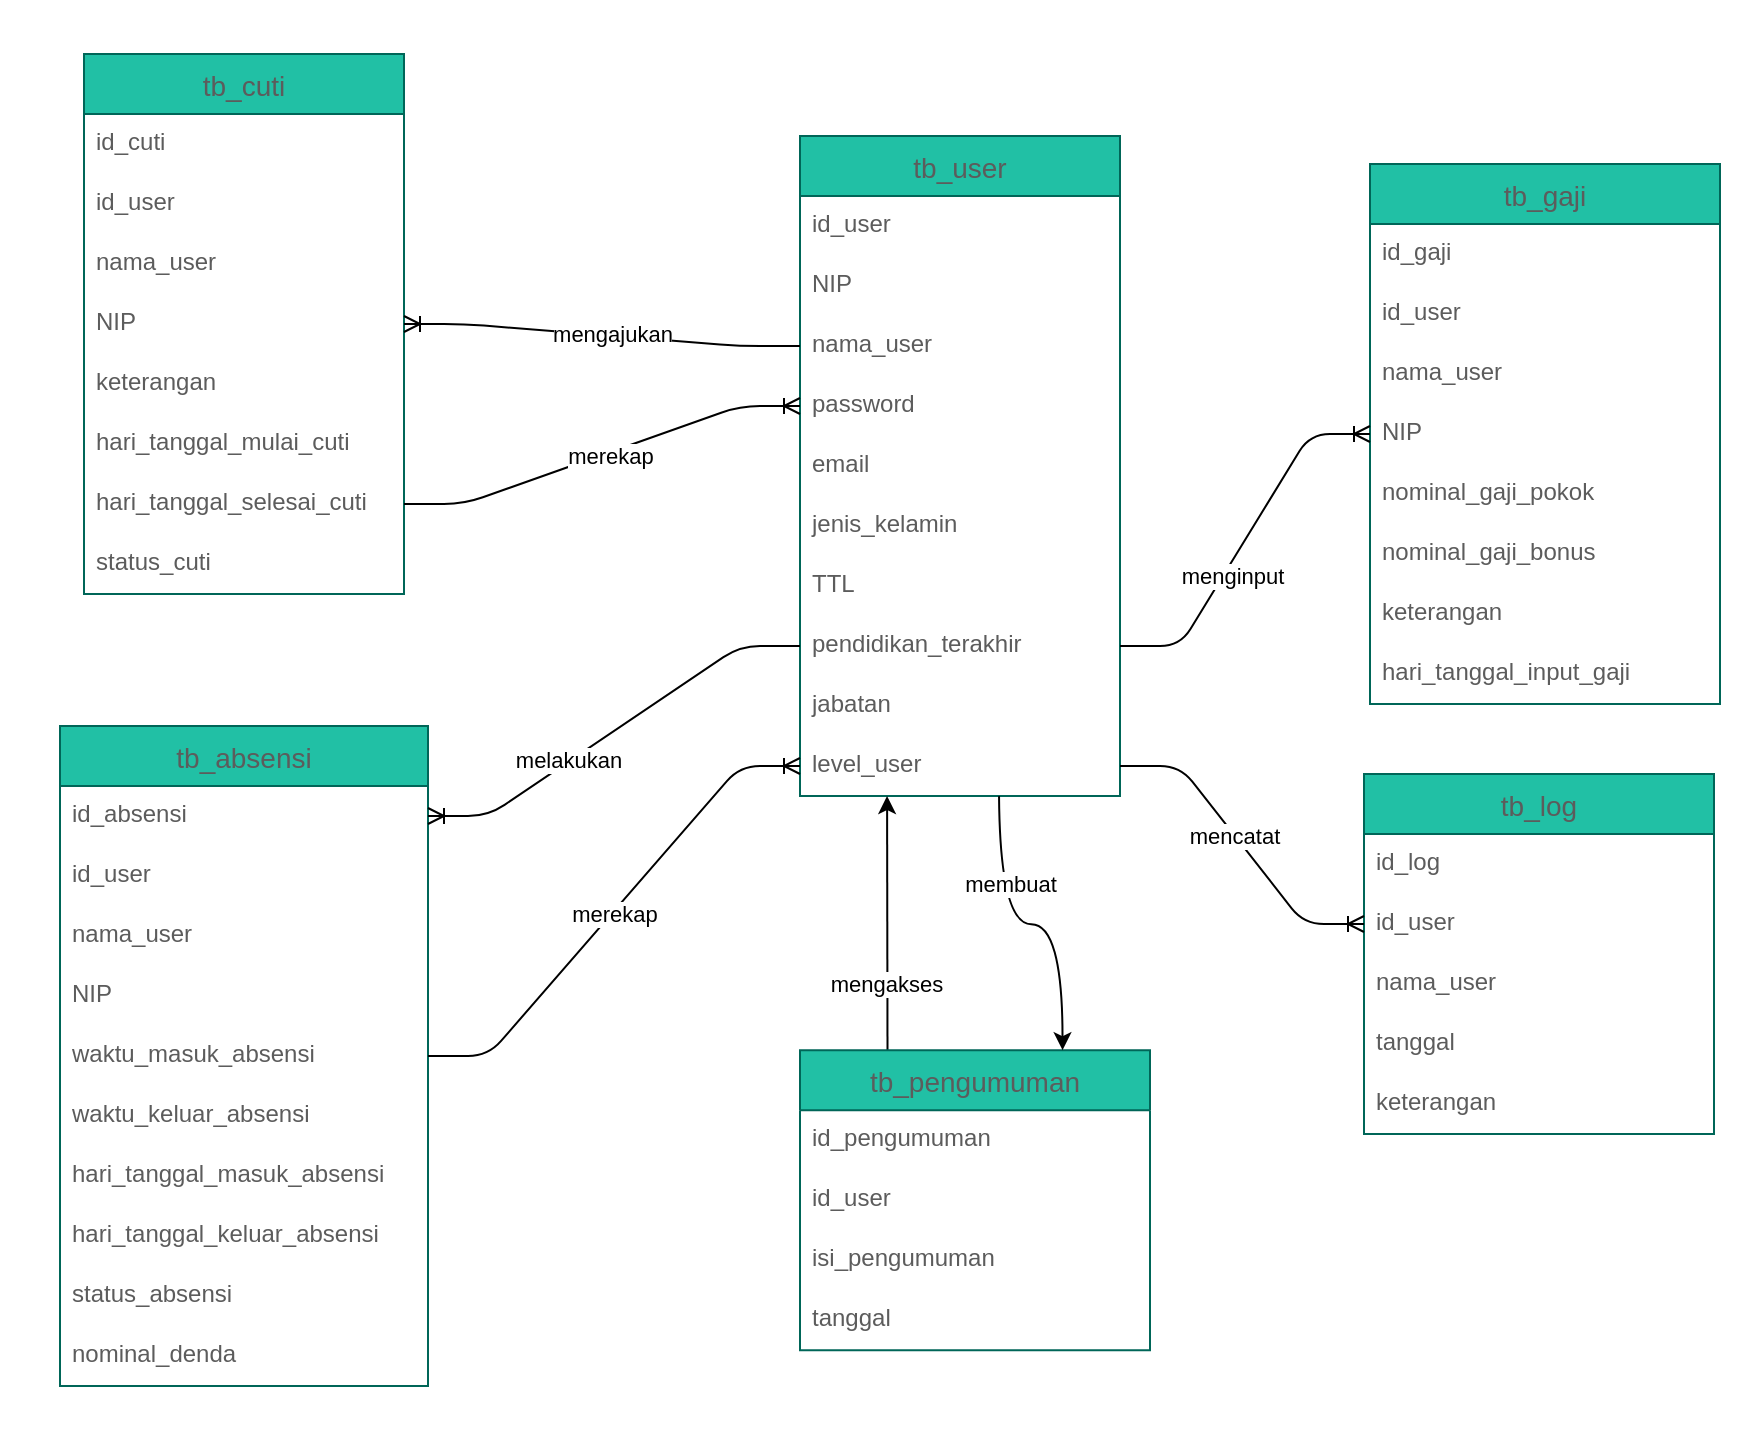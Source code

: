 <mxfile version="13.9.9" type="device" pages="2"><diagram id="yE2s0ZdGn4SYqbGkqPwy" name="Physical Data Model"><mxGraphModel dx="1246" dy="904" grid="0" gridSize="10" guides="1" tooltips="1" connect="1" arrows="1" fold="1" page="0" pageScale="1" pageWidth="1169" pageHeight="827" math="0" shadow="0"><root><mxCell id="0"/><mxCell id="1" parent="0"/><mxCell id="NCwR-m-VZwosmpb5Wl1n-64" value="" style="rounded=0;whiteSpace=wrap;html=1;strokeColor=none;" parent="1" vertex="1"><mxGeometry x="-44" y="-309" width="877" height="724" as="geometry"/></mxCell><mxCell id="5oRU_HmsjDLAR6y5BqNZ-11" value="tb_user" style="swimlane;fontStyle=0;childLayout=stackLayout;horizontal=1;startSize=30;horizontalStack=0;resizeParent=1;resizeParentMax=0;resizeLast=0;collapsible=1;marginBottom=0;align=center;fontSize=14;fillColor=#21C0A5;strokeColor=#006658;fontColor=#5C5C5C;" parent="1" vertex="1"><mxGeometry x="356" y="-241" width="160" height="330" as="geometry"><mxRectangle x="154" y="-238" width="81" height="26" as="alternateBounds"/></mxGeometry></mxCell><mxCell id="5oRU_HmsjDLAR6y5BqNZ-12" value="id_user " style="text;strokeColor=none;fillColor=none;spacingLeft=4;spacingRight=4;overflow=hidden;rotatable=0;points=[[0,0.5],[1,0.5]];portConstraint=eastwest;fontSize=12;fontColor=#5C5C5C;" parent="5oRU_HmsjDLAR6y5BqNZ-11" vertex="1"><mxGeometry y="30" width="160" height="30" as="geometry"/></mxCell><mxCell id="5oRU_HmsjDLAR6y5BqNZ-33" value="NIP" style="text;strokeColor=none;fillColor=none;spacingLeft=4;spacingRight=4;overflow=hidden;rotatable=0;points=[[0,0.5],[1,0.5]];portConstraint=eastwest;fontSize=12;imageAspect=1;fontColor=#5C5C5C;" parent="5oRU_HmsjDLAR6y5BqNZ-11" vertex="1"><mxGeometry y="60" width="160" height="30" as="geometry"/></mxCell><mxCell id="5oRU_HmsjDLAR6y5BqNZ-13" value="nama_user" style="text;strokeColor=none;fillColor=none;spacingLeft=4;spacingRight=4;overflow=hidden;rotatable=0;points=[[0,0.5],[1,0.5]];portConstraint=eastwest;fontSize=12;fontColor=#5C5C5C;" parent="5oRU_HmsjDLAR6y5BqNZ-11" vertex="1"><mxGeometry y="90" width="160" height="30" as="geometry"/></mxCell><mxCell id="5oRU_HmsjDLAR6y5BqNZ-31" value="password" style="text;strokeColor=none;fillColor=none;spacingLeft=4;spacingRight=4;overflow=hidden;rotatable=0;points=[[0,0.5],[1,0.5]];portConstraint=eastwest;fontSize=12;imageAspect=1;fontColor=#5C5C5C;" parent="5oRU_HmsjDLAR6y5BqNZ-11" vertex="1"><mxGeometry y="120" width="160" height="30" as="geometry"/></mxCell><mxCell id="iVsZ1iLlp4xaw7LtCXSG-1" value="email" style="text;strokeColor=none;fillColor=none;spacingLeft=4;spacingRight=4;overflow=hidden;rotatable=0;points=[[0,0.5],[1,0.5]];portConstraint=eastwest;fontSize=12;imageAspect=1;fontColor=#5C5C5C;" parent="5oRU_HmsjDLAR6y5BqNZ-11" vertex="1"><mxGeometry y="150" width="160" height="30" as="geometry"/></mxCell><mxCell id="5oRU_HmsjDLAR6y5BqNZ-34" value="jenis_kelamin" style="text;strokeColor=none;fillColor=none;spacingLeft=4;spacingRight=4;overflow=hidden;rotatable=0;points=[[0,0.5],[1,0.5]];portConstraint=eastwest;fontSize=12;imageAspect=1;fontColor=#5C5C5C;" parent="5oRU_HmsjDLAR6y5BqNZ-11" vertex="1"><mxGeometry y="180" width="160" height="30" as="geometry"/></mxCell><mxCell id="5oRU_HmsjDLAR6y5BqNZ-36" value="TTL" style="text;strokeColor=none;fillColor=none;spacingLeft=4;spacingRight=4;overflow=hidden;rotatable=0;points=[[0,0.5],[1,0.5]];portConstraint=eastwest;fontSize=12;imageAspect=1;fontColor=#5C5C5C;" parent="5oRU_HmsjDLAR6y5BqNZ-11" vertex="1"><mxGeometry y="210" width="160" height="30" as="geometry"/></mxCell><mxCell id="5oRU_HmsjDLAR6y5BqNZ-35" value="pendidikan_terakhir" style="text;strokeColor=none;fillColor=none;spacingLeft=4;spacingRight=4;overflow=hidden;rotatable=0;points=[[0,0.5],[1,0.5]];portConstraint=eastwest;fontSize=12;imageAspect=1;fontColor=#5C5C5C;" parent="5oRU_HmsjDLAR6y5BqNZ-11" vertex="1"><mxGeometry y="240" width="160" height="30" as="geometry"/></mxCell><mxCell id="5oRU_HmsjDLAR6y5BqNZ-14" value="jabatan" style="text;strokeColor=none;fillColor=none;spacingLeft=4;spacingRight=4;overflow=hidden;rotatable=0;points=[[0,0.5],[1,0.5]];portConstraint=eastwest;fontSize=12;imageAspect=1;fontColor=#5C5C5C;" parent="5oRU_HmsjDLAR6y5BqNZ-11" vertex="1"><mxGeometry y="270" width="160" height="30" as="geometry"/></mxCell><mxCell id="NCwR-m-VZwosmpb5Wl1n-30" value="level_user" style="text;strokeColor=none;fillColor=none;spacingLeft=4;spacingRight=4;overflow=hidden;rotatable=0;points=[[0,0.5],[1,0.5]];portConstraint=eastwest;fontSize=12;imageAspect=1;fontColor=#5C5C5C;" parent="5oRU_HmsjDLAR6y5BqNZ-11" vertex="1"><mxGeometry y="300" width="160" height="30" as="geometry"/></mxCell><mxCell id="5oRU_HmsjDLAR6y5BqNZ-44" value="tb_cuti" style="swimlane;fontStyle=0;childLayout=stackLayout;horizontal=1;startSize=30;horizontalStack=0;resizeParent=1;resizeParentMax=0;resizeLast=0;collapsible=1;marginBottom=0;align=center;fontSize=14;fillColor=#21C0A5;strokeColor=#006658;fontColor=#5C5C5C;" parent="1" vertex="1"><mxGeometry x="-2" y="-282" width="160" height="270" as="geometry"><mxRectangle x="805" y="-218" width="81" height="26" as="alternateBounds"/></mxGeometry></mxCell><mxCell id="5oRU_HmsjDLAR6y5BqNZ-45" value="id_cuti " style="text;strokeColor=none;fillColor=none;spacingLeft=4;spacingRight=4;overflow=hidden;rotatable=0;points=[[0,0.5],[1,0.5]];portConstraint=eastwest;fontSize=12;fontColor=#5C5C5C;" parent="5oRU_HmsjDLAR6y5BqNZ-44" vertex="1"><mxGeometry y="30" width="160" height="30" as="geometry"/></mxCell><mxCell id="5oRU_HmsjDLAR6y5BqNZ-46" value="id_user " style="text;strokeColor=none;fillColor=none;spacingLeft=4;spacingRight=4;overflow=hidden;rotatable=0;points=[[0,0.5],[1,0.5]];portConstraint=eastwest;fontSize=12;imageAspect=1;fontColor=#5C5C5C;" parent="5oRU_HmsjDLAR6y5BqNZ-44" vertex="1"><mxGeometry y="60" width="160" height="30" as="geometry"/></mxCell><mxCell id="5oRU_HmsjDLAR6y5BqNZ-47" value="nama_user " style="text;strokeColor=none;fillColor=none;spacingLeft=4;spacingRight=4;overflow=hidden;rotatable=0;points=[[0,0.5],[1,0.5]];portConstraint=eastwest;fontSize=12;fontColor=#5C5C5C;" parent="5oRU_HmsjDLAR6y5BqNZ-44" vertex="1"><mxGeometry y="90" width="160" height="30" as="geometry"/></mxCell><mxCell id="5oRU_HmsjDLAR6y5BqNZ-48" value="NIP" style="text;strokeColor=none;fillColor=none;spacingLeft=4;spacingRight=4;overflow=hidden;rotatable=0;points=[[0,0.5],[1,0.5]];portConstraint=eastwest;fontSize=12;imageAspect=1;fontColor=#5C5C5C;" parent="5oRU_HmsjDLAR6y5BqNZ-44" vertex="1"><mxGeometry y="120" width="160" height="30" as="geometry"/></mxCell><mxCell id="5oRU_HmsjDLAR6y5BqNZ-49" value="keterangan" style="text;strokeColor=none;fillColor=none;spacingLeft=4;spacingRight=4;overflow=hidden;rotatable=0;points=[[0,0.5],[1,0.5]];portConstraint=eastwest;fontSize=12;imageAspect=1;fontColor=#5C5C5C;" parent="5oRU_HmsjDLAR6y5BqNZ-44" vertex="1"><mxGeometry y="150" width="160" height="30" as="geometry"/></mxCell><mxCell id="5oRU_HmsjDLAR6y5BqNZ-50" value="hari_tanggal_mulai_cuti" style="text;strokeColor=none;fillColor=none;spacingLeft=4;spacingRight=4;overflow=hidden;rotatable=0;points=[[0,0.5],[1,0.5]];portConstraint=eastwest;fontSize=12;imageAspect=1;fontColor=#5C5C5C;" parent="5oRU_HmsjDLAR6y5BqNZ-44" vertex="1"><mxGeometry y="180" width="160" height="30" as="geometry"/></mxCell><mxCell id="5oRU_HmsjDLAR6y5BqNZ-76" value="hari_tanggal_selesai_cuti" style="text;strokeColor=none;fillColor=none;spacingLeft=4;spacingRight=4;overflow=hidden;rotatable=0;points=[[0,0.5],[1,0.5]];portConstraint=eastwest;fontSize=12;imageAspect=1;fontColor=#5C5C5C;" parent="5oRU_HmsjDLAR6y5BqNZ-44" vertex="1"><mxGeometry y="210" width="160" height="30" as="geometry"/></mxCell><mxCell id="5oRU_HmsjDLAR6y5BqNZ-51" value="status_cuti" style="text;strokeColor=none;fillColor=none;spacingLeft=4;spacingRight=4;overflow=hidden;rotatable=0;points=[[0,0.5],[1,0.5]];portConstraint=eastwest;fontSize=12;imageAspect=1;fontColor=#5C5C5C;" parent="5oRU_HmsjDLAR6y5BqNZ-44" vertex="1"><mxGeometry y="240" width="160" height="30" as="geometry"/></mxCell><mxCell id="5oRU_HmsjDLAR6y5BqNZ-68" value="tb_absensi" style="swimlane;fontStyle=0;childLayout=stackLayout;horizontal=1;startSize=30;horizontalStack=0;resizeParent=1;resizeParentMax=0;resizeLast=0;collapsible=1;marginBottom=0;align=center;fontSize=14;fillColor=#21C0A5;strokeColor=#006658;fontColor=#5C5C5C;" parent="1" vertex="1"><mxGeometry x="-14" y="54" width="184" height="330" as="geometry"><mxRectangle x="527" y="185" width="81" height="26" as="alternateBounds"/></mxGeometry></mxCell><mxCell id="5oRU_HmsjDLAR6y5BqNZ-69" value="id_absensi" style="text;strokeColor=none;fillColor=none;spacingLeft=4;spacingRight=4;overflow=hidden;rotatable=0;points=[[0,0.5],[1,0.5]];portConstraint=eastwest;fontSize=12;fontColor=#5C5C5C;" parent="5oRU_HmsjDLAR6y5BqNZ-68" vertex="1"><mxGeometry y="30" width="184" height="30" as="geometry"/></mxCell><mxCell id="5oRU_HmsjDLAR6y5BqNZ-70" value="id_user" style="text;strokeColor=none;fillColor=none;spacingLeft=4;spacingRight=4;overflow=hidden;rotatable=0;points=[[0,0.5],[1,0.5]];portConstraint=eastwest;fontSize=12;imageAspect=1;fontColor=#5C5C5C;" parent="5oRU_HmsjDLAR6y5BqNZ-68" vertex="1"><mxGeometry y="60" width="184" height="30" as="geometry"/></mxCell><mxCell id="5oRU_HmsjDLAR6y5BqNZ-71" value="nama_user" style="text;strokeColor=none;fillColor=none;spacingLeft=4;spacingRight=4;overflow=hidden;rotatable=0;points=[[0,0.5],[1,0.5]];portConstraint=eastwest;fontSize=12;fontColor=#5C5C5C;" parent="5oRU_HmsjDLAR6y5BqNZ-68" vertex="1"><mxGeometry y="90" width="184" height="30" as="geometry"/></mxCell><mxCell id="5oRU_HmsjDLAR6y5BqNZ-72" value="NIP" style="text;strokeColor=none;fillColor=none;spacingLeft=4;spacingRight=4;overflow=hidden;rotatable=0;points=[[0,0.5],[1,0.5]];portConstraint=eastwest;fontSize=12;imageAspect=1;fontColor=#5C5C5C;" parent="5oRU_HmsjDLAR6y5BqNZ-68" vertex="1"><mxGeometry y="120" width="184" height="30" as="geometry"/></mxCell><mxCell id="5oRU_HmsjDLAR6y5BqNZ-73" value="waktu_masuk_absensi" style="text;strokeColor=none;fillColor=none;spacingLeft=4;spacingRight=4;overflow=hidden;rotatable=0;points=[[0,0.5],[1,0.5]];portConstraint=eastwest;fontSize=12;imageAspect=1;fontColor=#5C5C5C;" parent="5oRU_HmsjDLAR6y5BqNZ-68" vertex="1"><mxGeometry y="150" width="184" height="30" as="geometry"/></mxCell><mxCell id="5oRU_HmsjDLAR6y5BqNZ-74" value="waktu_keluar_absensi" style="text;strokeColor=none;fillColor=none;spacingLeft=4;spacingRight=4;overflow=hidden;rotatable=0;points=[[0,0.5],[1,0.5]];portConstraint=eastwest;fontSize=12;imageAspect=1;fontColor=#5C5C5C;" parent="5oRU_HmsjDLAR6y5BqNZ-68" vertex="1"><mxGeometry y="180" width="184" height="30" as="geometry"/></mxCell><mxCell id="5oRU_HmsjDLAR6y5BqNZ-77" value="hari_tanggal_masuk_absensi" style="text;strokeColor=none;fillColor=none;spacingLeft=4;spacingRight=4;overflow=hidden;rotatable=0;points=[[0,0.5],[1,0.5]];portConstraint=eastwest;fontSize=12;imageAspect=1;fontColor=#5C5C5C;" parent="5oRU_HmsjDLAR6y5BqNZ-68" vertex="1"><mxGeometry y="210" width="184" height="30" as="geometry"/></mxCell><mxCell id="5oRU_HmsjDLAR6y5BqNZ-78" value="hari_tanggal_keluar_absensi" style="text;strokeColor=none;fillColor=none;spacingLeft=4;spacingRight=4;overflow=hidden;rotatable=0;points=[[0,0.5],[1,0.5]];portConstraint=eastwest;fontSize=12;imageAspect=1;fontColor=#5C5C5C;" parent="5oRU_HmsjDLAR6y5BqNZ-68" vertex="1"><mxGeometry y="240" width="184" height="30" as="geometry"/></mxCell><mxCell id="5oRU_HmsjDLAR6y5BqNZ-79" value="status_absensi" style="text;strokeColor=none;fillColor=none;spacingLeft=4;spacingRight=4;overflow=hidden;rotatable=0;points=[[0,0.5],[1,0.5]];portConstraint=eastwest;fontSize=12;imageAspect=1;fontColor=#5C5C5C;" parent="5oRU_HmsjDLAR6y5BqNZ-68" vertex="1"><mxGeometry y="270" width="184" height="30" as="geometry"/></mxCell><mxCell id="5oRU_HmsjDLAR6y5BqNZ-75" value="nominal_denda" style="text;strokeColor=none;fillColor=none;spacingLeft=4;spacingRight=4;overflow=hidden;rotatable=0;points=[[0,0.5],[1,0.5]];portConstraint=eastwest;fontSize=12;imageAspect=1;fontColor=#5C5C5C;" parent="5oRU_HmsjDLAR6y5BqNZ-68" vertex="1"><mxGeometry y="300" width="184" height="30" as="geometry"/></mxCell><mxCell id="5oRU_HmsjDLAR6y5BqNZ-82" value="tb_gaji" style="swimlane;fontStyle=0;childLayout=stackLayout;horizontal=1;startSize=30;horizontalStack=0;resizeParent=1;resizeParentMax=0;resizeLast=0;collapsible=1;marginBottom=0;align=center;fontSize=14;fillColor=#21C0A5;strokeColor=#006658;fontColor=#5C5C5C;" parent="1" vertex="1"><mxGeometry x="641" y="-227" width="175" height="270" as="geometry"><mxRectangle x="744" y="145" width="81" height="26" as="alternateBounds"/></mxGeometry></mxCell><mxCell id="NCwR-m-VZwosmpb5Wl1n-182" value="id_gaji" style="text;strokeColor=none;fillColor=none;spacingLeft=4;spacingRight=4;overflow=hidden;rotatable=0;points=[[0,0.5],[1,0.5]];portConstraint=eastwest;fontSize=12;imageAspect=1;fontColor=#5C5C5C;" parent="5oRU_HmsjDLAR6y5BqNZ-82" vertex="1"><mxGeometry y="30" width="175" height="30" as="geometry"/></mxCell><mxCell id="5oRU_HmsjDLAR6y5BqNZ-84" value="id_user" style="text;strokeColor=none;fillColor=none;spacingLeft=4;spacingRight=4;overflow=hidden;rotatable=0;points=[[0,0.5],[1,0.5]];portConstraint=eastwest;fontSize=12;imageAspect=1;fontColor=#5C5C5C;" parent="5oRU_HmsjDLAR6y5BqNZ-82" vertex="1"><mxGeometry y="60" width="175" height="30" as="geometry"/></mxCell><mxCell id="5oRU_HmsjDLAR6y5BqNZ-85" value="nama_user" style="text;strokeColor=none;fillColor=none;spacingLeft=4;spacingRight=4;overflow=hidden;rotatable=0;points=[[0,0.5],[1,0.5]];portConstraint=eastwest;fontSize=12;fontColor=#5C5C5C;" parent="5oRU_HmsjDLAR6y5BqNZ-82" vertex="1"><mxGeometry y="90" width="175" height="30" as="geometry"/></mxCell><mxCell id="5oRU_HmsjDLAR6y5BqNZ-86" value="NIP" style="text;strokeColor=none;fillColor=none;spacingLeft=4;spacingRight=4;overflow=hidden;rotatable=0;points=[[0,0.5],[1,0.5]];portConstraint=eastwest;fontSize=12;imageAspect=1;fontColor=#5C5C5C;" parent="5oRU_HmsjDLAR6y5BqNZ-82" vertex="1"><mxGeometry y="120" width="175" height="30" as="geometry"/></mxCell><mxCell id="5oRU_HmsjDLAR6y5BqNZ-87" value="nominal_gaji_pokok" style="text;strokeColor=none;fillColor=none;spacingLeft=4;spacingRight=4;overflow=hidden;rotatable=0;points=[[0,0.5],[1,0.5]];portConstraint=eastwest;fontSize=12;imageAspect=1;fontColor=#5C5C5C;" parent="5oRU_HmsjDLAR6y5BqNZ-82" vertex="1"><mxGeometry y="150" width="175" height="30" as="geometry"/></mxCell><mxCell id="5oRU_HmsjDLAR6y5BqNZ-88" value="nominal_gaji_bonus" style="text;strokeColor=none;fillColor=none;spacingLeft=4;spacingRight=4;overflow=hidden;rotatable=0;points=[[0,0.5],[1,0.5]];portConstraint=eastwest;fontSize=12;imageAspect=1;fontColor=#5C5C5C;" parent="5oRU_HmsjDLAR6y5BqNZ-82" vertex="1"><mxGeometry y="180" width="175" height="30" as="geometry"/></mxCell><mxCell id="5oRU_HmsjDLAR6y5BqNZ-89" value="keterangan" style="text;strokeColor=none;fillColor=none;spacingLeft=4;spacingRight=4;overflow=hidden;rotatable=0;points=[[0,0.5],[1,0.5]];portConstraint=eastwest;fontSize=12;imageAspect=1;fontColor=#5C5C5C;" parent="5oRU_HmsjDLAR6y5BqNZ-82" vertex="1"><mxGeometry y="210" width="175" height="30" as="geometry"/></mxCell><mxCell id="5oRU_HmsjDLAR6y5BqNZ-90" value="hari_tanggal_input_gaji" style="text;strokeColor=none;fillColor=none;spacingLeft=4;spacingRight=4;overflow=hidden;rotatable=0;points=[[0,0.5],[1,0.5]];portConstraint=eastwest;fontSize=12;imageAspect=1;fontColor=#5C5C5C;" parent="5oRU_HmsjDLAR6y5BqNZ-82" vertex="1"><mxGeometry y="240" width="175" height="30" as="geometry"/></mxCell><mxCell id="NCwR-m-VZwosmpb5Wl1n-36" style="edgeStyle=none;rounded=0;orthogonalLoop=1;jettySize=auto;html=1;exitX=0.5;exitY=0;exitDx=0;exitDy=0;" parent="1" source="5oRU_HmsjDLAR6y5BqNZ-44" target="5oRU_HmsjDLAR6y5BqNZ-44" edge="1"><mxGeometry relative="1" as="geometry"/></mxCell><mxCell id="NCwR-m-VZwosmpb5Wl1n-171" value="" style="edgeStyle=entityRelationEdgeStyle;fontSize=12;html=1;endArrow=ERoneToMany;entryX=0;entryY=0.5;entryDx=0;entryDy=0;exitX=1;exitY=0.5;exitDx=0;exitDy=0;" parent="1" source="5oRU_HmsjDLAR6y5BqNZ-73" target="NCwR-m-VZwosmpb5Wl1n-30" edge="1"><mxGeometry width="100" height="100" relative="1" as="geometry"><mxPoint x="311" y="281" as="sourcePoint"/><mxPoint x="411" y="181" as="targetPoint"/></mxGeometry></mxCell><mxCell id="NCwR-m-VZwosmpb5Wl1n-172" value="merekap" style="edgeLabel;html=1;align=center;verticalAlign=middle;resizable=0;points=[];" parent="NCwR-m-VZwosmpb5Wl1n-171" vertex="1" connectable="0"><mxGeometry x="-0.007" relative="1" as="geometry"><mxPoint as="offset"/></mxGeometry></mxCell><mxCell id="NCwR-m-VZwosmpb5Wl1n-173" value="" style="edgeStyle=entityRelationEdgeStyle;fontSize=12;html=1;endArrow=ERoneToMany;entryX=1;entryY=0.5;entryDx=0;entryDy=0;" parent="1" source="5oRU_HmsjDLAR6y5BqNZ-35" target="5oRU_HmsjDLAR6y5BqNZ-69" edge="1"><mxGeometry width="100" height="100" relative="1" as="geometry"><mxPoint x="234" y="122" as="sourcePoint"/><mxPoint x="334" y="22" as="targetPoint"/></mxGeometry></mxCell><mxCell id="NCwR-m-VZwosmpb5Wl1n-174" value="melakukan" style="edgeLabel;html=1;align=center;verticalAlign=middle;resizable=0;points=[];" parent="NCwR-m-VZwosmpb5Wl1n-173" vertex="1" connectable="0"><mxGeometry x="0.257" y="-1" relative="1" as="geometry"><mxPoint as="offset"/></mxGeometry></mxCell><mxCell id="NCwR-m-VZwosmpb5Wl1n-175" value="" style="edgeStyle=entityRelationEdgeStyle;fontSize=12;html=1;endArrow=ERoneToMany;entryX=0;entryY=0.5;entryDx=0;entryDy=0;exitX=1;exitY=0.5;exitDx=0;exitDy=0;" parent="1" source="5oRU_HmsjDLAR6y5BqNZ-76" target="5oRU_HmsjDLAR6y5BqNZ-31" edge="1"><mxGeometry width="100" height="100" relative="1" as="geometry"><mxPoint x="192" y="35" as="sourcePoint"/><mxPoint x="292" y="-65" as="targetPoint"/></mxGeometry></mxCell><mxCell id="NCwR-m-VZwosmpb5Wl1n-176" value="merekap" style="edgeLabel;html=1;align=center;verticalAlign=middle;resizable=0;points=[];" parent="NCwR-m-VZwosmpb5Wl1n-175" vertex="1" connectable="0"><mxGeometry x="0.032" y="-1" relative="1" as="geometry"><mxPoint as="offset"/></mxGeometry></mxCell><mxCell id="NCwR-m-VZwosmpb5Wl1n-178" value="" style="edgeStyle=entityRelationEdgeStyle;fontSize=12;html=1;endArrow=ERoneToMany;entryX=1;entryY=0.5;entryDx=0;entryDy=0;exitX=0;exitY=0.5;exitDx=0;exitDy=0;" parent="1" source="5oRU_HmsjDLAR6y5BqNZ-13" target="5oRU_HmsjDLAR6y5BqNZ-48" edge="1"><mxGeometry width="100" height="100" relative="1" as="geometry"><mxPoint x="262" y="-12" as="sourcePoint"/><mxPoint x="362" y="-112" as="targetPoint"/></mxGeometry></mxCell><mxCell id="NCwR-m-VZwosmpb5Wl1n-179" value="mengajukan" style="edgeLabel;html=1;align=center;verticalAlign=middle;resizable=0;points=[];" parent="NCwR-m-VZwosmpb5Wl1n-178" vertex="1" connectable="0"><mxGeometry x="-0.043" y="-1" relative="1" as="geometry"><mxPoint as="offset"/></mxGeometry></mxCell><mxCell id="NCwR-m-VZwosmpb5Wl1n-180" value="" style="edgeStyle=entityRelationEdgeStyle;fontSize=12;html=1;endArrow=ERoneToMany;entryX=0;entryY=0.5;entryDx=0;entryDy=0;exitX=1;exitY=0.5;exitDx=0;exitDy=0;" parent="1" source="5oRU_HmsjDLAR6y5BqNZ-35" target="5oRU_HmsjDLAR6y5BqNZ-86" edge="1"><mxGeometry width="100" height="100" relative="1" as="geometry"><mxPoint x="554" y="25" as="sourcePoint"/><mxPoint x="654" y="-75" as="targetPoint"/></mxGeometry></mxCell><mxCell id="NCwR-m-VZwosmpb5Wl1n-181" value="menginput" style="edgeLabel;html=1;align=center;verticalAlign=middle;resizable=0;points=[];" parent="NCwR-m-VZwosmpb5Wl1n-180" vertex="1" connectable="0"><mxGeometry x="-0.201" y="-3" relative="1" as="geometry"><mxPoint as="offset"/></mxGeometry></mxCell><mxCell id="NCwR-m-VZwosmpb5Wl1n-203" value="tb_log" style="swimlane;fontStyle=0;childLayout=stackLayout;horizontal=1;startSize=30;horizontalStack=0;resizeParent=1;resizeParentMax=0;resizeLast=0;collapsible=1;marginBottom=0;align=center;fontSize=14;fillColor=#21C0A5;strokeColor=#006658;fontColor=#5C5C5C;" parent="1" vertex="1"><mxGeometry x="638" y="78" width="175" height="180" as="geometry"><mxRectangle x="744" y="145" width="81" height="26" as="alternateBounds"/></mxGeometry></mxCell><mxCell id="NCwR-m-VZwosmpb5Wl1n-204" value="id_log" style="text;strokeColor=none;fillColor=none;spacingLeft=4;spacingRight=4;overflow=hidden;rotatable=0;points=[[0,0.5],[1,0.5]];portConstraint=eastwest;fontSize=12;imageAspect=1;fontColor=#5C5C5C;" parent="NCwR-m-VZwosmpb5Wl1n-203" vertex="1"><mxGeometry y="30" width="175" height="30" as="geometry"/></mxCell><mxCell id="NCwR-m-VZwosmpb5Wl1n-205" value="id_user" style="text;strokeColor=none;fillColor=none;spacingLeft=4;spacingRight=4;overflow=hidden;rotatable=0;points=[[0,0.5],[1,0.5]];portConstraint=eastwest;fontSize=12;imageAspect=1;fontColor=#5C5C5C;" parent="NCwR-m-VZwosmpb5Wl1n-203" vertex="1"><mxGeometry y="60" width="175" height="30" as="geometry"/></mxCell><mxCell id="NCwR-m-VZwosmpb5Wl1n-206" value="nama_user" style="text;strokeColor=none;fillColor=none;spacingLeft=4;spacingRight=4;overflow=hidden;rotatable=0;points=[[0,0.5],[1,0.5]];portConstraint=eastwest;fontSize=12;fontColor=#5C5C5C;" parent="NCwR-m-VZwosmpb5Wl1n-203" vertex="1"><mxGeometry y="90" width="175" height="30" as="geometry"/></mxCell><mxCell id="NCwR-m-VZwosmpb5Wl1n-207" value="tanggal" style="text;strokeColor=none;fillColor=none;spacingLeft=4;spacingRight=4;overflow=hidden;rotatable=0;points=[[0,0.5],[1,0.5]];portConstraint=eastwest;fontSize=12;imageAspect=1;fontColor=#5C5C5C;" parent="NCwR-m-VZwosmpb5Wl1n-203" vertex="1"><mxGeometry y="120" width="175" height="30" as="geometry"/></mxCell><mxCell id="NCwR-m-VZwosmpb5Wl1n-208" value="keterangan" style="text;strokeColor=none;fillColor=none;spacingLeft=4;spacingRight=4;overflow=hidden;rotatable=0;points=[[0,0.5],[1,0.5]];portConstraint=eastwest;fontSize=12;imageAspect=1;fontColor=#5C5C5C;" parent="NCwR-m-VZwosmpb5Wl1n-203" vertex="1"><mxGeometry y="150" width="175" height="30" as="geometry"/></mxCell><mxCell id="NCwR-m-VZwosmpb5Wl1n-211" value="" style="edgeStyle=entityRelationEdgeStyle;fontSize=12;html=1;endArrow=ERoneToMany;entryX=0;entryY=0.5;entryDx=0;entryDy=0;exitX=1;exitY=0.5;exitDx=0;exitDy=0;" parent="1" source="NCwR-m-VZwosmpb5Wl1n-30" target="NCwR-m-VZwosmpb5Wl1n-205" edge="1"><mxGeometry width="100" height="100" relative="1" as="geometry"><mxPoint x="486" y="211" as="sourcePoint"/><mxPoint x="586" y="111" as="targetPoint"/></mxGeometry></mxCell><mxCell id="NCwR-m-VZwosmpb5Wl1n-212" value="mencatat" style="edgeLabel;html=1;align=center;verticalAlign=middle;resizable=0;points=[];" parent="NCwR-m-VZwosmpb5Wl1n-211" vertex="1" connectable="0"><mxGeometry x="-0.077" y="-1" relative="1" as="geometry"><mxPoint as="offset"/></mxGeometry></mxCell><mxCell id="R4vlHYtLBV3mBz3AKxmE-1" style="edgeStyle=orthogonalEdgeStyle;rounded=0;orthogonalLoop=1;jettySize=auto;html=1;entryX=0.397;entryY=1.031;entryDx=0;entryDy=0;entryPerimeter=0;curved=1;exitX=0.25;exitY=0;exitDx=0;exitDy=0;" parent="1" source="R4vlHYtLBV3mBz3AKxmE-3" edge="1"><mxGeometry relative="1" as="geometry"><mxPoint x="399.52" y="89.0" as="targetPoint"/></mxGeometry></mxCell><mxCell id="R4vlHYtLBV3mBz3AKxmE-2" value="mengakses" style="edgeLabel;html=1;align=center;verticalAlign=middle;resizable=0;points=[];" parent="R4vlHYtLBV3mBz3AKxmE-1" vertex="1" connectable="0"><mxGeometry x="-0.129" y="7" relative="1" as="geometry"><mxPoint x="6.13" y="22.44" as="offset"/></mxGeometry></mxCell><mxCell id="R4vlHYtLBV3mBz3AKxmE-3" value="tb_pengumuman" style="swimlane;fontStyle=0;childLayout=stackLayout;horizontal=1;startSize=30;horizontalStack=0;resizeParent=1;resizeParentMax=0;resizeLast=0;collapsible=1;marginBottom=0;align=center;fontSize=14;fillColor=#21C0A5;strokeColor=#006658;fontColor=#5C5C5C;" parent="1" vertex="1"><mxGeometry x="356" y="216.07" width="175" height="150" as="geometry"><mxRectangle x="744" y="145" width="81" height="26" as="alternateBounds"/></mxGeometry></mxCell><mxCell id="R4vlHYtLBV3mBz3AKxmE-4" value="id_pengumuman" style="text;strokeColor=none;fillColor=none;spacingLeft=4;spacingRight=4;overflow=hidden;rotatable=0;points=[[0,0.5],[1,0.5]];portConstraint=eastwest;fontSize=12;imageAspect=1;fontColor=#5C5C5C;" parent="R4vlHYtLBV3mBz3AKxmE-3" vertex="1"><mxGeometry y="30" width="175" height="30" as="geometry"/></mxCell><mxCell id="R4vlHYtLBV3mBz3AKxmE-5" value="id_user" style="text;strokeColor=none;fillColor=none;spacingLeft=4;spacingRight=4;overflow=hidden;rotatable=0;points=[[0,0.5],[1,0.5]];portConstraint=eastwest;fontSize=12;imageAspect=1;fontColor=#5C5C5C;" parent="R4vlHYtLBV3mBz3AKxmE-3" vertex="1"><mxGeometry y="60" width="175" height="30" as="geometry"/></mxCell><mxCell id="R4vlHYtLBV3mBz3AKxmE-6" value="isi_pengumuman" style="text;strokeColor=none;fillColor=none;spacingLeft=4;spacingRight=4;overflow=hidden;rotatable=0;points=[[0,0.5],[1,0.5]];portConstraint=eastwest;fontSize=12;fontColor=#5C5C5C;" parent="R4vlHYtLBV3mBz3AKxmE-3" vertex="1"><mxGeometry y="90" width="175" height="30" as="geometry"/></mxCell><mxCell id="R4vlHYtLBV3mBz3AKxmE-7" value="tanggal" style="text;strokeColor=none;fillColor=none;spacingLeft=4;spacingRight=4;overflow=hidden;rotatable=0;points=[[0,0.5],[1,0.5]];portConstraint=eastwest;fontSize=12;imageAspect=1;fontColor=#5C5C5C;" parent="R4vlHYtLBV3mBz3AKxmE-3" vertex="1"><mxGeometry y="120" width="175" height="30" as="geometry"/></mxCell><mxCell id="R4vlHYtLBV3mBz3AKxmE-8" style="edgeStyle=orthogonalEdgeStyle;curved=1;rounded=0;orthogonalLoop=1;jettySize=auto;html=1;entryX=0.75;entryY=0;entryDx=0;entryDy=0;exitX=0.747;exitY=1.033;exitDx=0;exitDy=0;exitPerimeter=0;" parent="1" target="R4vlHYtLBV3mBz3AKxmE-3" edge="1"><mxGeometry relative="1" as="geometry"><mxPoint x="455.52" y="89.06" as="sourcePoint"/></mxGeometry></mxCell><mxCell id="R4vlHYtLBV3mBz3AKxmE-9" value="membuat" style="edgeLabel;html=1;align=center;verticalAlign=middle;resizable=0;points=[];" parent="R4vlHYtLBV3mBz3AKxmE-8" vertex="1" connectable="0"><mxGeometry x="-0.339" y="6" relative="1" as="geometry"><mxPoint x="-1.5" y="-8.49" as="offset"/></mxGeometry></mxCell></root></mxGraphModel></diagram><diagram id="hqElpXMDM9gvjm2-2kB3" name="Conceptual Data Model"><mxGraphModel dx="46" dy="904" grid="0" gridSize="10" guides="1" tooltips="1" connect="1" arrows="1" fold="1" page="0" pageScale="1" pageWidth="850" pageHeight="1100" math="0" shadow="0"><root><mxCell id="Jkey6PPLwv3RRkGE0hgO-0"/><mxCell id="Jkey6PPLwv3RRkGE0hgO-1" parent="Jkey6PPLwv3RRkGE0hgO-0"/><mxCell id="s5i6oEZPFA5fwsGVX1Cy-0" value="" style="rounded=0;whiteSpace=wrap;html=1;strokeColor=none;" parent="Jkey6PPLwv3RRkGE0hgO-1" vertex="1"><mxGeometry x="1145" y="-285" width="900" height="724" as="geometry"/></mxCell><mxCell id="s5i6oEZPFA5fwsGVX1Cy-1" value="tb_user" style="swimlane;fontStyle=0;childLayout=stackLayout;horizontal=1;startSize=30;horizontalStack=0;resizeParent=1;resizeParentMax=0;resizeLast=0;collapsible=1;marginBottom=0;align=center;fontSize=14;fillColor=#21C0A5;strokeColor=#006658;fontColor=#5C5C5C;" parent="Jkey6PPLwv3RRkGE0hgO-1" vertex="1"><mxGeometry x="1558" y="-211" width="160" height="360" as="geometry"><mxRectangle x="154" y="-238" width="81" height="26" as="alternateBounds"/></mxGeometry></mxCell><mxCell id="s5i6oEZPFA5fwsGVX1Cy-2" value="id_user " style="text;strokeColor=none;fillColor=none;spacingLeft=4;spacingRight=4;overflow=hidden;rotatable=0;points=[[0,0.5],[1,0.5]];portConstraint=eastwest;fontSize=12;fontColor=#5C5C5C;" parent="s5i6oEZPFA5fwsGVX1Cy-1" vertex="1"><mxGeometry y="30" width="160" height="30" as="geometry"/></mxCell><mxCell id="s5i6oEZPFA5fwsGVX1Cy-3" value="NIP" style="text;strokeColor=none;fillColor=none;spacingLeft=4;spacingRight=4;overflow=hidden;rotatable=0;points=[[0,0.5],[1,0.5]];portConstraint=eastwest;fontSize=12;imageAspect=1;fontColor=#5C5C5C;" parent="s5i6oEZPFA5fwsGVX1Cy-1" vertex="1"><mxGeometry y="60" width="160" height="30" as="geometry"/></mxCell><mxCell id="s5i6oEZPFA5fwsGVX1Cy-4" value="nama_user" style="text;strokeColor=none;fillColor=none;spacingLeft=4;spacingRight=4;overflow=hidden;rotatable=0;points=[[0,0.5],[1,0.5]];portConstraint=eastwest;fontSize=12;fontColor=#5C5C5C;" parent="s5i6oEZPFA5fwsGVX1Cy-1" vertex="1"><mxGeometry y="90" width="160" height="30" as="geometry"/></mxCell><mxCell id="s5i6oEZPFA5fwsGVX1Cy-5" value="username" style="text;strokeColor=none;fillColor=none;spacingLeft=4;spacingRight=4;overflow=hidden;rotatable=0;points=[[0,0.5],[1,0.5]];portConstraint=eastwest;fontSize=12;fontColor=#5C5C5C;" parent="s5i6oEZPFA5fwsGVX1Cy-1" vertex="1"><mxGeometry y="120" width="160" height="30" as="geometry"/></mxCell><mxCell id="s5i6oEZPFA5fwsGVX1Cy-6" value="password" style="text;strokeColor=none;fillColor=none;spacingLeft=4;spacingRight=4;overflow=hidden;rotatable=0;points=[[0,0.5],[1,0.5]];portConstraint=eastwest;fontSize=12;imageAspect=1;fontColor=#5C5C5C;" parent="s5i6oEZPFA5fwsGVX1Cy-1" vertex="1"><mxGeometry y="150" width="160" height="30" as="geometry"/></mxCell><mxCell id="YkP_KbTTE_FB8SnaulBb-0" value="email" style="text;strokeColor=none;fillColor=none;spacingLeft=4;spacingRight=4;overflow=hidden;rotatable=0;points=[[0,0.5],[1,0.5]];portConstraint=eastwest;fontSize=12;imageAspect=1;fontColor=#5C5C5C;" parent="s5i6oEZPFA5fwsGVX1Cy-1" vertex="1"><mxGeometry y="180" width="160" height="30" as="geometry"/></mxCell><mxCell id="s5i6oEZPFA5fwsGVX1Cy-7" value="jenis_kelamin" style="text;strokeColor=none;fillColor=none;spacingLeft=4;spacingRight=4;overflow=hidden;rotatable=0;points=[[0,0.5],[1,0.5]];portConstraint=eastwest;fontSize=12;imageAspect=1;fontColor=#5C5C5C;" parent="s5i6oEZPFA5fwsGVX1Cy-1" vertex="1"><mxGeometry y="210" width="160" height="30" as="geometry"/></mxCell><mxCell id="s5i6oEZPFA5fwsGVX1Cy-8" value="TTL" style="text;strokeColor=none;fillColor=none;spacingLeft=4;spacingRight=4;overflow=hidden;rotatable=0;points=[[0,0.5],[1,0.5]];portConstraint=eastwest;fontSize=12;imageAspect=1;fontColor=#5C5C5C;" parent="s5i6oEZPFA5fwsGVX1Cy-1" vertex="1"><mxGeometry y="240" width="160" height="30" as="geometry"/></mxCell><mxCell id="s5i6oEZPFA5fwsGVX1Cy-9" value="pendidikan_terakhir" style="text;strokeColor=none;fillColor=none;spacingLeft=4;spacingRight=4;overflow=hidden;rotatable=0;points=[[0,0.5],[1,0.5]];portConstraint=eastwest;fontSize=12;imageAspect=1;fontColor=#5C5C5C;" parent="s5i6oEZPFA5fwsGVX1Cy-1" vertex="1"><mxGeometry y="270" width="160" height="30" as="geometry"/></mxCell><mxCell id="s5i6oEZPFA5fwsGVX1Cy-10" value="jabatan" style="text;strokeColor=none;fillColor=none;spacingLeft=4;spacingRight=4;overflow=hidden;rotatable=0;points=[[0,0.5],[1,0.5]];portConstraint=eastwest;fontSize=12;imageAspect=1;fontColor=#5C5C5C;" parent="s5i6oEZPFA5fwsGVX1Cy-1" vertex="1"><mxGeometry y="300" width="160" height="30" as="geometry"/></mxCell><mxCell id="s5i6oEZPFA5fwsGVX1Cy-11" value="level_user" style="text;strokeColor=none;fillColor=none;spacingLeft=4;spacingRight=4;overflow=hidden;rotatable=0;points=[[0,0.5],[1,0.5]];portConstraint=eastwest;fontSize=12;imageAspect=1;fontColor=#5C5C5C;" parent="s5i6oEZPFA5fwsGVX1Cy-1" vertex="1"><mxGeometry y="330" width="160" height="30" as="geometry"/></mxCell><mxCell id="s5i6oEZPFA5fwsGVX1Cy-12" value="tb_cuti" style="swimlane;fontStyle=0;childLayout=stackLayout;horizontal=1;startSize=30;horizontalStack=0;resizeParent=1;resizeParentMax=0;resizeLast=0;collapsible=1;marginBottom=0;align=center;fontSize=14;fillColor=#21C0A5;strokeColor=#006658;fontColor=#5C5C5C;" parent="Jkey6PPLwv3RRkGE0hgO-1" vertex="1"><mxGeometry x="1200" y="-248" width="160" height="270" as="geometry"><mxRectangle x="1200" y="-248" width="81" height="26" as="alternateBounds"/></mxGeometry></mxCell><mxCell id="s5i6oEZPFA5fwsGVX1Cy-13" value="id_cuti " style="text;strokeColor=none;fillColor=none;spacingLeft=4;spacingRight=4;overflow=hidden;rotatable=0;points=[[0,0.5],[1,0.5]];portConstraint=eastwest;fontSize=12;fontColor=#5C5C5C;" parent="s5i6oEZPFA5fwsGVX1Cy-12" vertex="1"><mxGeometry y="30" width="160" height="30" as="geometry"/></mxCell><mxCell id="s5i6oEZPFA5fwsGVX1Cy-14" value="id_user " style="text;strokeColor=none;fillColor=none;spacingLeft=4;spacingRight=4;overflow=hidden;rotatable=0;points=[[0,0.5],[1,0.5]];portConstraint=eastwest;fontSize=12;imageAspect=1;fontColor=#5C5C5C;" parent="s5i6oEZPFA5fwsGVX1Cy-12" vertex="1"><mxGeometry y="60" width="160" height="30" as="geometry"/></mxCell><mxCell id="s5i6oEZPFA5fwsGVX1Cy-15" value="nama_user " style="text;strokeColor=none;fillColor=none;spacingLeft=4;spacingRight=4;overflow=hidden;rotatable=0;points=[[0,0.5],[1,0.5]];portConstraint=eastwest;fontSize=12;fontColor=#5C5C5C;" parent="s5i6oEZPFA5fwsGVX1Cy-12" vertex="1"><mxGeometry y="90" width="160" height="30" as="geometry"/></mxCell><mxCell id="s5i6oEZPFA5fwsGVX1Cy-16" value="NIP" style="text;strokeColor=none;fillColor=none;spacingLeft=4;spacingRight=4;overflow=hidden;rotatable=0;points=[[0,0.5],[1,0.5]];portConstraint=eastwest;fontSize=12;imageAspect=1;fontColor=#5C5C5C;" parent="s5i6oEZPFA5fwsGVX1Cy-12" vertex="1"><mxGeometry y="120" width="160" height="30" as="geometry"/></mxCell><mxCell id="s5i6oEZPFA5fwsGVX1Cy-17" value="keterangan" style="text;strokeColor=none;fillColor=none;spacingLeft=4;spacingRight=4;overflow=hidden;rotatable=0;points=[[0,0.5],[1,0.5]];portConstraint=eastwest;fontSize=12;imageAspect=1;fontColor=#5C5C5C;" parent="s5i6oEZPFA5fwsGVX1Cy-12" vertex="1"><mxGeometry y="150" width="160" height="30" as="geometry"/></mxCell><mxCell id="s5i6oEZPFA5fwsGVX1Cy-18" value="hari_tanggal_mulai_cuti" style="text;strokeColor=none;fillColor=none;spacingLeft=4;spacingRight=4;overflow=hidden;rotatable=0;points=[[0,0.5],[1,0.5]];portConstraint=eastwest;fontSize=12;imageAspect=1;fontColor=#5C5C5C;" parent="s5i6oEZPFA5fwsGVX1Cy-12" vertex="1"><mxGeometry y="180" width="160" height="30" as="geometry"/></mxCell><mxCell id="s5i6oEZPFA5fwsGVX1Cy-19" value="hari_tanggal_selesai_cuti" style="text;strokeColor=none;fillColor=none;spacingLeft=4;spacingRight=4;overflow=hidden;rotatable=0;points=[[0,0.5],[1,0.5]];portConstraint=eastwest;fontSize=12;imageAspect=1;fontColor=#5C5C5C;" parent="s5i6oEZPFA5fwsGVX1Cy-12" vertex="1"><mxGeometry y="210" width="160" height="30" as="geometry"/></mxCell><mxCell id="s5i6oEZPFA5fwsGVX1Cy-20" value="status_cuti" style="text;strokeColor=none;fillColor=none;spacingLeft=4;spacingRight=4;overflow=hidden;rotatable=0;points=[[0,0.5],[1,0.5]];portConstraint=eastwest;fontSize=12;imageAspect=1;fontColor=#5C5C5C;" parent="s5i6oEZPFA5fwsGVX1Cy-12" vertex="1"><mxGeometry y="240" width="160" height="30" as="geometry"/></mxCell><mxCell id="s5i6oEZPFA5fwsGVX1Cy-21" value="tb_absensi" style="swimlane;fontStyle=0;childLayout=stackLayout;horizontal=1;startSize=30;horizontalStack=0;resizeParent=1;resizeParentMax=0;resizeLast=0;collapsible=1;marginBottom=0;align=center;fontSize=14;fillColor=#21C0A5;strokeColor=#006658;fontColor=#5C5C5C;" parent="Jkey6PPLwv3RRkGE0hgO-1" vertex="1"><mxGeometry x="1176" y="89" width="184" height="330" as="geometry"><mxRectangle x="527" y="185" width="81" height="26" as="alternateBounds"/></mxGeometry></mxCell><mxCell id="s5i6oEZPFA5fwsGVX1Cy-22" value="id_absensi" style="text;strokeColor=none;fillColor=none;spacingLeft=4;spacingRight=4;overflow=hidden;rotatable=0;points=[[0,0.5],[1,0.5]];portConstraint=eastwest;fontSize=12;fontColor=#5C5C5C;" parent="s5i6oEZPFA5fwsGVX1Cy-21" vertex="1"><mxGeometry y="30" width="184" height="30" as="geometry"/></mxCell><mxCell id="s5i6oEZPFA5fwsGVX1Cy-23" value="id_user" style="text;strokeColor=none;fillColor=none;spacingLeft=4;spacingRight=4;overflow=hidden;rotatable=0;points=[[0,0.5],[1,0.5]];portConstraint=eastwest;fontSize=12;imageAspect=1;fontColor=#5C5C5C;" parent="s5i6oEZPFA5fwsGVX1Cy-21" vertex="1"><mxGeometry y="60" width="184" height="30" as="geometry"/></mxCell><mxCell id="s5i6oEZPFA5fwsGVX1Cy-24" value="nama_user" style="text;strokeColor=none;fillColor=none;spacingLeft=4;spacingRight=4;overflow=hidden;rotatable=0;points=[[0,0.5],[1,0.5]];portConstraint=eastwest;fontSize=12;fontColor=#5C5C5C;" parent="s5i6oEZPFA5fwsGVX1Cy-21" vertex="1"><mxGeometry y="90" width="184" height="30" as="geometry"/></mxCell><mxCell id="s5i6oEZPFA5fwsGVX1Cy-25" value="NIP" style="text;strokeColor=none;fillColor=none;spacingLeft=4;spacingRight=4;overflow=hidden;rotatable=0;points=[[0,0.5],[1,0.5]];portConstraint=eastwest;fontSize=12;imageAspect=1;fontColor=#5C5C5C;" parent="s5i6oEZPFA5fwsGVX1Cy-21" vertex="1"><mxGeometry y="120" width="184" height="30" as="geometry"/></mxCell><mxCell id="s5i6oEZPFA5fwsGVX1Cy-26" value="waktu_masuk_absensi" style="text;strokeColor=none;fillColor=none;spacingLeft=4;spacingRight=4;overflow=hidden;rotatable=0;points=[[0,0.5],[1,0.5]];portConstraint=eastwest;fontSize=12;imageAspect=1;fontColor=#5C5C5C;" parent="s5i6oEZPFA5fwsGVX1Cy-21" vertex="1"><mxGeometry y="150" width="184" height="30" as="geometry"/></mxCell><mxCell id="s5i6oEZPFA5fwsGVX1Cy-27" value="waktu_keluar_absensi" style="text;strokeColor=none;fillColor=none;spacingLeft=4;spacingRight=4;overflow=hidden;rotatable=0;points=[[0,0.5],[1,0.5]];portConstraint=eastwest;fontSize=12;imageAspect=1;fontColor=#5C5C5C;" parent="s5i6oEZPFA5fwsGVX1Cy-21" vertex="1"><mxGeometry y="180" width="184" height="30" as="geometry"/></mxCell><mxCell id="s5i6oEZPFA5fwsGVX1Cy-28" value="hari_tanggal_masuk_absensi" style="text;strokeColor=none;fillColor=none;spacingLeft=4;spacingRight=4;overflow=hidden;rotatable=0;points=[[0,0.5],[1,0.5]];portConstraint=eastwest;fontSize=12;imageAspect=1;fontColor=#5C5C5C;" parent="s5i6oEZPFA5fwsGVX1Cy-21" vertex="1"><mxGeometry y="210" width="184" height="30" as="geometry"/></mxCell><mxCell id="s5i6oEZPFA5fwsGVX1Cy-29" value="hari_tanggal_keluar_absensi" style="text;strokeColor=none;fillColor=none;spacingLeft=4;spacingRight=4;overflow=hidden;rotatable=0;points=[[0,0.5],[1,0.5]];portConstraint=eastwest;fontSize=12;imageAspect=1;fontColor=#5C5C5C;" parent="s5i6oEZPFA5fwsGVX1Cy-21" vertex="1"><mxGeometry y="240" width="184" height="30" as="geometry"/></mxCell><mxCell id="s5i6oEZPFA5fwsGVX1Cy-30" value="status_absensi" style="text;strokeColor=none;fillColor=none;spacingLeft=4;spacingRight=4;overflow=hidden;rotatable=0;points=[[0,0.5],[1,0.5]];portConstraint=eastwest;fontSize=12;imageAspect=1;fontColor=#5C5C5C;" parent="s5i6oEZPFA5fwsGVX1Cy-21" vertex="1"><mxGeometry y="270" width="184" height="30" as="geometry"/></mxCell><mxCell id="s5i6oEZPFA5fwsGVX1Cy-31" value="nominal_denda" style="text;strokeColor=none;fillColor=none;spacingLeft=4;spacingRight=4;overflow=hidden;rotatable=0;points=[[0,0.5],[1,0.5]];portConstraint=eastwest;fontSize=12;imageAspect=1;fontColor=#5C5C5C;" parent="s5i6oEZPFA5fwsGVX1Cy-21" vertex="1"><mxGeometry y="300" width="184" height="30" as="geometry"/></mxCell><mxCell id="s5i6oEZPFA5fwsGVX1Cy-32" value="tb_gaji" style="swimlane;fontStyle=0;childLayout=stackLayout;horizontal=1;startSize=30;horizontalStack=0;resizeParent=1;resizeParentMax=0;resizeLast=0;collapsible=1;marginBottom=0;align=center;fontSize=14;fillColor=#21C0A5;strokeColor=#006658;fontColor=#5C5C5C;" parent="Jkey6PPLwv3RRkGE0hgO-1" vertex="1"><mxGeometry x="1857" y="-175" width="175" height="270" as="geometry"><mxRectangle x="744" y="145" width="81" height="26" as="alternateBounds"/></mxGeometry></mxCell><mxCell id="aYZKl2SQxc8irxRmsbDh-0" value="id_gaji" style="text;strokeColor=none;fillColor=none;spacingLeft=4;spacingRight=4;overflow=hidden;rotatable=0;points=[[0,0.5],[1,0.5]];portConstraint=eastwest;fontSize=12;imageAspect=1;fontColor=#5C5C5C;" vertex="1" parent="s5i6oEZPFA5fwsGVX1Cy-32"><mxGeometry y="30" width="175" height="30" as="geometry"/></mxCell><mxCell id="s5i6oEZPFA5fwsGVX1Cy-33" value="id_user" style="text;strokeColor=none;fillColor=none;spacingLeft=4;spacingRight=4;overflow=hidden;rotatable=0;points=[[0,0.5],[1,0.5]];portConstraint=eastwest;fontSize=12;imageAspect=1;fontColor=#5C5C5C;" parent="s5i6oEZPFA5fwsGVX1Cy-32" vertex="1"><mxGeometry y="60" width="175" height="30" as="geometry"/></mxCell><mxCell id="s5i6oEZPFA5fwsGVX1Cy-34" value="nama_user" style="text;strokeColor=none;fillColor=none;spacingLeft=4;spacingRight=4;overflow=hidden;rotatable=0;points=[[0,0.5],[1,0.5]];portConstraint=eastwest;fontSize=12;fontColor=#5C5C5C;" parent="s5i6oEZPFA5fwsGVX1Cy-32" vertex="1"><mxGeometry y="90" width="175" height="30" as="geometry"/></mxCell><mxCell id="s5i6oEZPFA5fwsGVX1Cy-35" value="NIP" style="text;strokeColor=none;fillColor=none;spacingLeft=4;spacingRight=4;overflow=hidden;rotatable=0;points=[[0,0.5],[1,0.5]];portConstraint=eastwest;fontSize=12;imageAspect=1;fontColor=#5C5C5C;" parent="s5i6oEZPFA5fwsGVX1Cy-32" vertex="1"><mxGeometry y="120" width="175" height="30" as="geometry"/></mxCell><mxCell id="s5i6oEZPFA5fwsGVX1Cy-36" value="nominal_gaji_pokok" style="text;strokeColor=none;fillColor=none;spacingLeft=4;spacingRight=4;overflow=hidden;rotatable=0;points=[[0,0.5],[1,0.5]];portConstraint=eastwest;fontSize=12;imageAspect=1;fontColor=#5C5C5C;" parent="s5i6oEZPFA5fwsGVX1Cy-32" vertex="1"><mxGeometry y="150" width="175" height="30" as="geometry"/></mxCell><mxCell id="s5i6oEZPFA5fwsGVX1Cy-37" value="nominal_gaji_bonus" style="text;strokeColor=none;fillColor=none;spacingLeft=4;spacingRight=4;overflow=hidden;rotatable=0;points=[[0,0.5],[1,0.5]];portConstraint=eastwest;fontSize=12;imageAspect=1;fontColor=#5C5C5C;" parent="s5i6oEZPFA5fwsGVX1Cy-32" vertex="1"><mxGeometry y="180" width="175" height="30" as="geometry"/></mxCell><mxCell id="s5i6oEZPFA5fwsGVX1Cy-38" value="keterangan" style="text;strokeColor=none;fillColor=none;spacingLeft=4;spacingRight=4;overflow=hidden;rotatable=0;points=[[0,0.5],[1,0.5]];portConstraint=eastwest;fontSize=12;imageAspect=1;fontColor=#5C5C5C;" parent="s5i6oEZPFA5fwsGVX1Cy-32" vertex="1"><mxGeometry y="210" width="175" height="30" as="geometry"/></mxCell><mxCell id="s5i6oEZPFA5fwsGVX1Cy-39" value="hari_tanggal_input_gaji" style="text;strokeColor=none;fillColor=none;spacingLeft=4;spacingRight=4;overflow=hidden;rotatable=0;points=[[0,0.5],[1,0.5]];portConstraint=eastwest;fontSize=12;imageAspect=1;fontColor=#5C5C5C;" parent="s5i6oEZPFA5fwsGVX1Cy-32" vertex="1"><mxGeometry y="240" width="175" height="30" as="geometry"/></mxCell><mxCell id="s5i6oEZPFA5fwsGVX1Cy-40" style="edgeStyle=none;rounded=0;orthogonalLoop=1;jettySize=auto;html=1;exitX=0.5;exitY=0;exitDx=0;exitDy=0;" parent="Jkey6PPLwv3RRkGE0hgO-1" source="s5i6oEZPFA5fwsGVX1Cy-12" target="s5i6oEZPFA5fwsGVX1Cy-12" edge="1"><mxGeometry relative="1" as="geometry"/></mxCell><mxCell id="s5i6oEZPFA5fwsGVX1Cy-41" style="edgeStyle=orthogonalEdgeStyle;rounded=0;orthogonalLoop=1;jettySize=auto;html=1;entryX=1;entryY=0.5;entryDx=0;entryDy=0;exitX=0;exitY=0.5;exitDx=0;exitDy=0;" parent="Jkey6PPLwv3RRkGE0hgO-1" source="s5i6oEZPFA5fwsGVX1Cy-3" target="s5i6oEZPFA5fwsGVX1Cy-17" edge="1"><mxGeometry relative="1" as="geometry"/></mxCell><mxCell id="s5i6oEZPFA5fwsGVX1Cy-42" value="id_user = id_user" style="edgeLabel;html=1;align=center;verticalAlign=middle;resizable=0;points=[];" parent="s5i6oEZPFA5fwsGVX1Cy-41" vertex="1" connectable="0"><mxGeometry x="0.321" y="1" relative="1" as="geometry"><mxPoint x="13.83" y="-24" as="offset"/></mxGeometry></mxCell><mxCell id="s5i6oEZPFA5fwsGVX1Cy-47" style="edgeStyle=orthogonalEdgeStyle;rounded=0;orthogonalLoop=1;jettySize=auto;html=1;exitX=1;exitY=0.5;exitDx=0;exitDy=0;curved=1;" parent="Jkey6PPLwv3RRkGE0hgO-1" source="s5i6oEZPFA5fwsGVX1Cy-23" edge="1"><mxGeometry relative="1" as="geometry"><Array as="points"><mxPoint x="1399" y="164"/><mxPoint x="1399" y="74"/><mxPoint x="1545" y="74"/><mxPoint x="1545" y="81"/></Array><mxPoint x="1558" y="81" as="targetPoint"/></mxGeometry></mxCell><mxCell id="s5i6oEZPFA5fwsGVX1Cy-48" value="id_user = id_user" style="edgeLabel;html=1;align=center;verticalAlign=middle;resizable=0;points=[];" parent="s5i6oEZPFA5fwsGVX1Cy-47" vertex="1" connectable="0"><mxGeometry x="0.306" y="-7" relative="1" as="geometry"><mxPoint as="offset"/></mxGeometry></mxCell><mxCell id="s5i6oEZPFA5fwsGVX1Cy-49" style="edgeStyle=none;rounded=0;orthogonalLoop=1;jettySize=auto;html=1;entryX=0;entryY=0.5;entryDx=0;entryDy=0;exitX=1;exitY=0.5;exitDx=0;exitDy=0;" parent="Jkey6PPLwv3RRkGE0hgO-1" source="s5i6oEZPFA5fwsGVX1Cy-7" target="s5i6oEZPFA5fwsGVX1Cy-36" edge="1"><mxGeometry relative="1" as="geometry"/></mxCell><mxCell id="s5i6oEZPFA5fwsGVX1Cy-50" value="id_user = id_user" style="edgeLabel;html=1;align=center;verticalAlign=middle;resizable=0;points=[];" parent="s5i6oEZPFA5fwsGVX1Cy-49" vertex="1" connectable="0"><mxGeometry x="-0.228" y="2" relative="1" as="geometry"><mxPoint as="offset"/></mxGeometry></mxCell><mxCell id="s5i6oEZPFA5fwsGVX1Cy-51" value="tb_log" style="swimlane;fontStyle=0;childLayout=stackLayout;horizontal=1;startSize=30;horizontalStack=0;resizeParent=1;resizeParentMax=0;resizeLast=0;collapsible=1;marginBottom=0;align=center;fontSize=14;fillColor=#21C0A5;strokeColor=#006658;fontColor=#5C5C5C;" parent="Jkey6PPLwv3RRkGE0hgO-1" vertex="1"><mxGeometry x="1857" y="115" width="175" height="180" as="geometry"><mxRectangle x="744" y="145" width="81" height="26" as="alternateBounds"/></mxGeometry></mxCell><mxCell id="s5i6oEZPFA5fwsGVX1Cy-52" value="id_log" style="text;strokeColor=none;fillColor=none;spacingLeft=4;spacingRight=4;overflow=hidden;rotatable=0;points=[[0,0.5],[1,0.5]];portConstraint=eastwest;fontSize=12;imageAspect=1;fontColor=#5C5C5C;" parent="s5i6oEZPFA5fwsGVX1Cy-51" vertex="1"><mxGeometry y="30" width="175" height="30" as="geometry"/></mxCell><mxCell id="s5i6oEZPFA5fwsGVX1Cy-53" value="id_user" style="text;strokeColor=none;fillColor=none;spacingLeft=4;spacingRight=4;overflow=hidden;rotatable=0;points=[[0,0.5],[1,0.5]];portConstraint=eastwest;fontSize=12;imageAspect=1;fontColor=#5C5C5C;" parent="s5i6oEZPFA5fwsGVX1Cy-51" vertex="1"><mxGeometry y="60" width="175" height="30" as="geometry"/></mxCell><mxCell id="s5i6oEZPFA5fwsGVX1Cy-54" value="nama_user" style="text;strokeColor=none;fillColor=none;spacingLeft=4;spacingRight=4;overflow=hidden;rotatable=0;points=[[0,0.5],[1,0.5]];portConstraint=eastwest;fontSize=12;fontColor=#5C5C5C;" parent="s5i6oEZPFA5fwsGVX1Cy-51" vertex="1"><mxGeometry y="90" width="175" height="30" as="geometry"/></mxCell><mxCell id="s5i6oEZPFA5fwsGVX1Cy-55" value="tanggal" style="text;strokeColor=none;fillColor=none;spacingLeft=4;spacingRight=4;overflow=hidden;rotatable=0;points=[[0,0.5],[1,0.5]];portConstraint=eastwest;fontSize=12;imageAspect=1;fontColor=#5C5C5C;" parent="s5i6oEZPFA5fwsGVX1Cy-51" vertex="1"><mxGeometry y="120" width="175" height="30" as="geometry"/></mxCell><mxCell id="s5i6oEZPFA5fwsGVX1Cy-56" value="keterangan" style="text;strokeColor=none;fillColor=none;spacingLeft=4;spacingRight=4;overflow=hidden;rotatable=0;points=[[0,0.5],[1,0.5]];portConstraint=eastwest;fontSize=12;imageAspect=1;fontColor=#5C5C5C;" parent="s5i6oEZPFA5fwsGVX1Cy-51" vertex="1"><mxGeometry y="150" width="175" height="30" as="geometry"/></mxCell><mxCell id="s5i6oEZPFA5fwsGVX1Cy-57" style="edgeStyle=none;rounded=0;orthogonalLoop=1;jettySize=auto;html=1;entryX=0;entryY=0.5;entryDx=0;entryDy=0;exitX=1;exitY=0.5;exitDx=0;exitDy=0;" parent="Jkey6PPLwv3RRkGE0hgO-1" source="s5i6oEZPFA5fwsGVX1Cy-11" target="s5i6oEZPFA5fwsGVX1Cy-53" edge="1"><mxGeometry relative="1" as="geometry"/></mxCell><mxCell id="s5i6oEZPFA5fwsGVX1Cy-58" value="id_user = id_user" style="edgeLabel;html=1;align=center;verticalAlign=middle;resizable=0;points=[];" parent="s5i6oEZPFA5fwsGVX1Cy-57" vertex="1" connectable="0"><mxGeometry x="-0.145" y="-3" relative="1" as="geometry"><mxPoint as="offset"/></mxGeometry></mxCell><mxCell id="NfanwRwDJ1JXI0L1g9Di-6" style="edgeStyle=orthogonalEdgeStyle;rounded=0;orthogonalLoop=1;jettySize=auto;html=1;entryX=0.397;entryY=1.031;entryDx=0;entryDy=0;entryPerimeter=0;curved=1;exitX=0.25;exitY=0;exitDx=0;exitDy=0;" parent="Jkey6PPLwv3RRkGE0hgO-1" source="NfanwRwDJ1JXI0L1g9Di-0" target="s5i6oEZPFA5fwsGVX1Cy-11" edge="1"><mxGeometry relative="1" as="geometry"/></mxCell><mxCell id="NfanwRwDJ1JXI0L1g9Di-7" value="id_user = id_user" style="edgeLabel;html=1;align=center;verticalAlign=middle;resizable=0;points=[];" parent="NfanwRwDJ1JXI0L1g9Di-6" vertex="1" connectable="0"><mxGeometry x="-0.129" y="7" relative="1" as="geometry"><mxPoint x="6.13" y="22.44" as="offset"/></mxGeometry></mxCell><mxCell id="NfanwRwDJ1JXI0L1g9Di-0" value="tb_pengumuman" style="swimlane;fontStyle=0;childLayout=stackLayout;horizontal=1;startSize=30;horizontalStack=0;resizeParent=1;resizeParentMax=0;resizeLast=0;collapsible=1;marginBottom=0;align=center;fontSize=14;fillColor=#21C0A5;strokeColor=#006658;fontColor=#5C5C5C;" parent="Jkey6PPLwv3RRkGE0hgO-1" vertex="1"><mxGeometry x="1578" y="247" width="175" height="150" as="geometry"><mxRectangle x="744" y="145" width="81" height="26" as="alternateBounds"/></mxGeometry></mxCell><mxCell id="NfanwRwDJ1JXI0L1g9Di-1" value="id_pengumuman" style="text;strokeColor=none;fillColor=none;spacingLeft=4;spacingRight=4;overflow=hidden;rotatable=0;points=[[0,0.5],[1,0.5]];portConstraint=eastwest;fontSize=12;imageAspect=1;fontColor=#5C5C5C;" parent="NfanwRwDJ1JXI0L1g9Di-0" vertex="1"><mxGeometry y="30" width="175" height="30" as="geometry"/></mxCell><mxCell id="NfanwRwDJ1JXI0L1g9Di-2" value="id_user" style="text;strokeColor=none;fillColor=none;spacingLeft=4;spacingRight=4;overflow=hidden;rotatable=0;points=[[0,0.5],[1,0.5]];portConstraint=eastwest;fontSize=12;imageAspect=1;fontColor=#5C5C5C;" parent="NfanwRwDJ1JXI0L1g9Di-0" vertex="1"><mxGeometry y="60" width="175" height="30" as="geometry"/></mxCell><mxCell id="NfanwRwDJ1JXI0L1g9Di-3" value="isi_pengumuman" style="text;strokeColor=none;fillColor=none;spacingLeft=4;spacingRight=4;overflow=hidden;rotatable=0;points=[[0,0.5],[1,0.5]];portConstraint=eastwest;fontSize=12;fontColor=#5C5C5C;" parent="NfanwRwDJ1JXI0L1g9Di-0" vertex="1"><mxGeometry y="90" width="175" height="30" as="geometry"/></mxCell><mxCell id="NfanwRwDJ1JXI0L1g9Di-4" value="tanggal" style="text;strokeColor=none;fillColor=none;spacingLeft=4;spacingRight=4;overflow=hidden;rotatable=0;points=[[0,0.5],[1,0.5]];portConstraint=eastwest;fontSize=12;imageAspect=1;fontColor=#5C5C5C;" parent="NfanwRwDJ1JXI0L1g9Di-0" vertex="1"><mxGeometry y="120" width="175" height="30" as="geometry"/></mxCell></root></mxGraphModel></diagram></mxfile>